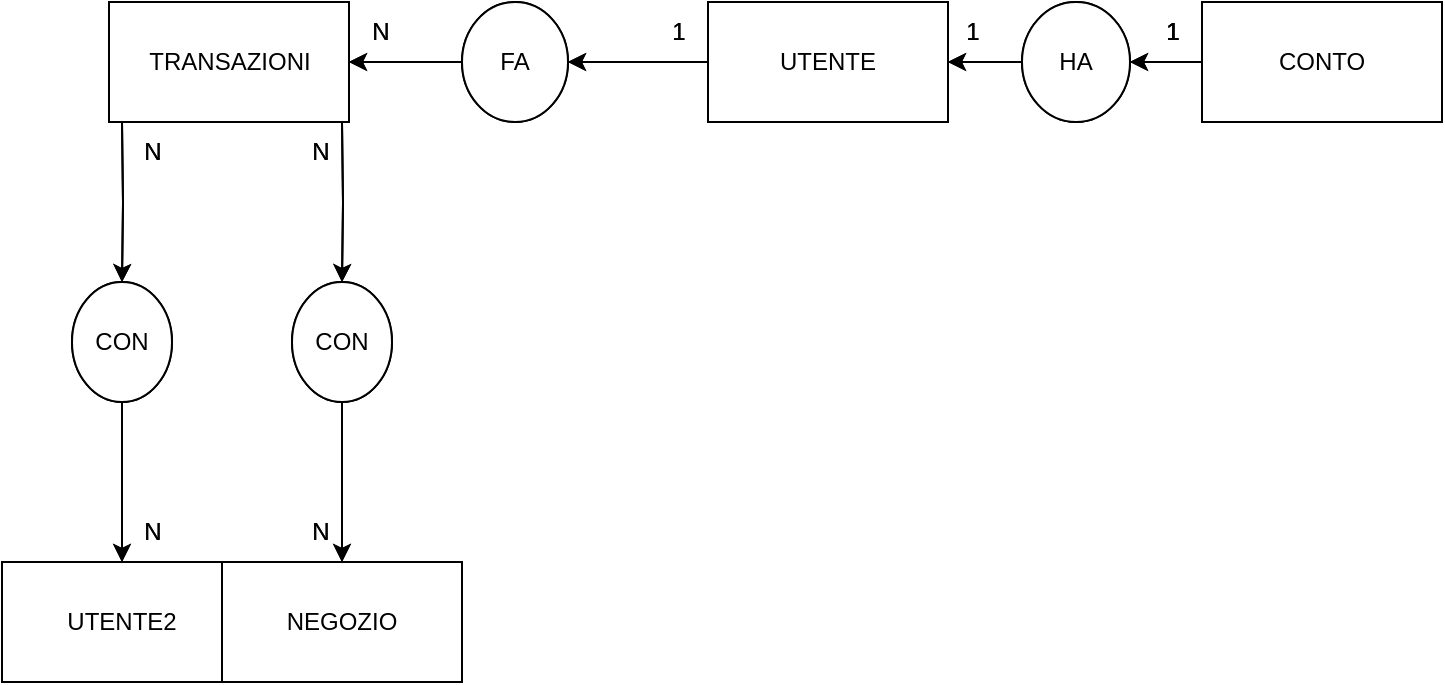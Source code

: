<mxfile version="20.1.1" type="device"><diagram id="aSeGtjzl9EWT7S-t1c5V" name="Page-1"><mxGraphModel dx="1422" dy="786" grid="1" gridSize="10" guides="1" tooltips="1" connect="1" arrows="1" fold="1" page="1" pageScale="1" pageWidth="827" pageHeight="1169" math="0" shadow="0"><root><mxCell id="0"/><mxCell id="1" parent="0"/><mxCell id="aKETYNZHeXu7yju49S2S-4" value="" style="edgeStyle=orthogonalEdgeStyle;rounded=0;orthogonalLoop=1;jettySize=auto;html=1;" edge="1" parent="1" source="aKETYNZHeXu7yju49S2S-2" target="aKETYNZHeXu7yju49S2S-3"><mxGeometry relative="1" as="geometry"/></mxCell><object label="CONTO&lt;br&gt;" Conto="idConto" id="aKETYNZHeXu7yju49S2S-2"><mxCell style="rounded=0;whiteSpace=wrap;html=1;align=center;" vertex="1" parent="1"><mxGeometry x="680" y="40" width="120" height="60" as="geometry"/></mxCell></object><mxCell id="aKETYNZHeXu7yju49S2S-6" value="" style="edgeStyle=orthogonalEdgeStyle;rounded=0;orthogonalLoop=1;jettySize=auto;html=1;" edge="1" parent="1" source="aKETYNZHeXu7yju49S2S-3" target="aKETYNZHeXu7yju49S2S-5"><mxGeometry relative="1" as="geometry"/></mxCell><mxCell id="aKETYNZHeXu7yju49S2S-3" value="HA" style="ellipse;whiteSpace=wrap;html=1;rounded=0;" vertex="1" parent="1"><mxGeometry x="590" y="40" width="54" height="60" as="geometry"/></mxCell><mxCell id="aKETYNZHeXu7yju49S2S-8" value="" style="edgeStyle=orthogonalEdgeStyle;rounded=0;orthogonalLoop=1;jettySize=auto;html=1;" edge="1" parent="1" source="aKETYNZHeXu7yju49S2S-5" target="aKETYNZHeXu7yju49S2S-7"><mxGeometry relative="1" as="geometry"/></mxCell><mxCell id="aKETYNZHeXu7yju49S2S-5" value="UTENTE" style="whiteSpace=wrap;html=1;rounded=0;" vertex="1" parent="1"><mxGeometry x="433" y="40" width="120" height="60" as="geometry"/></mxCell><mxCell id="aKETYNZHeXu7yju49S2S-10" value="" style="edgeStyle=orthogonalEdgeStyle;rounded=0;orthogonalLoop=1;jettySize=auto;html=1;" edge="1" parent="1" source="aKETYNZHeXu7yju49S2S-7" target="aKETYNZHeXu7yju49S2S-9"><mxGeometry relative="1" as="geometry"/></mxCell><mxCell id="aKETYNZHeXu7yju49S2S-7" value="FA" style="ellipse;whiteSpace=wrap;html=1;rounded=0;" vertex="1" parent="1"><mxGeometry x="310" y="40" width="53" height="60" as="geometry"/></mxCell><mxCell id="aKETYNZHeXu7yju49S2S-12" value="" style="edgeStyle=orthogonalEdgeStyle;rounded=0;orthogonalLoop=1;jettySize=auto;html=1;" edge="1" parent="1" target="aKETYNZHeXu7yju49S2S-11"><mxGeometry relative="1" as="geometry"><mxPoint x="140" y="100" as="sourcePoint"/></mxGeometry></mxCell><mxCell id="aKETYNZHeXu7yju49S2S-9" value="TRANSAZIONI" style="whiteSpace=wrap;html=1;rounded=0;" vertex="1" parent="1"><mxGeometry x="133.5" y="40" width="120" height="60" as="geometry"/></mxCell><mxCell id="aKETYNZHeXu7yju49S2S-14" value="" style="edgeStyle=orthogonalEdgeStyle;rounded=0;orthogonalLoop=1;jettySize=auto;html=1;" edge="1" parent="1" source="aKETYNZHeXu7yju49S2S-11" target="aKETYNZHeXu7yju49S2S-13"><mxGeometry relative="1" as="geometry"/></mxCell><mxCell id="aKETYNZHeXu7yju49S2S-11" value="CON" style="ellipse;whiteSpace=wrap;html=1;rounded=0;" vertex="1" parent="1"><mxGeometry x="115" y="180" width="50" height="60" as="geometry"/></mxCell><mxCell id="aKETYNZHeXu7yju49S2S-13" value="UTENTE2" style="whiteSpace=wrap;html=1;rounded=0;" vertex="1" parent="1"><mxGeometry x="80" y="320" width="120" height="60" as="geometry"/></mxCell><mxCell id="aKETYNZHeXu7yju49S2S-20" value="" style="edgeStyle=orthogonalEdgeStyle;rounded=0;orthogonalLoop=1;jettySize=auto;html=1;" edge="1" parent="1" target="aKETYNZHeXu7yju49S2S-22"><mxGeometry relative="1" as="geometry"><mxPoint x="250" y="100" as="sourcePoint"/></mxGeometry></mxCell><mxCell id="aKETYNZHeXu7yju49S2S-21" value="" style="edgeStyle=orthogonalEdgeStyle;rounded=0;orthogonalLoop=1;jettySize=auto;html=1;" edge="1" parent="1" source="aKETYNZHeXu7yju49S2S-22"><mxGeometry relative="1" as="geometry"><mxPoint x="250" y="320" as="targetPoint"/></mxGeometry></mxCell><mxCell id="aKETYNZHeXu7yju49S2S-22" value="CON" style="ellipse;whiteSpace=wrap;html=1;rounded=0;" vertex="1" parent="1"><mxGeometry x="225" y="180" width="50" height="60" as="geometry"/></mxCell><mxCell id="aKETYNZHeXu7yju49S2S-27" value="NEGOZIO" style="whiteSpace=wrap;html=1;rounded=0;" vertex="1" parent="1"><mxGeometry x="190" y="320" width="120" height="60" as="geometry"/></mxCell><mxCell id="aKETYNZHeXu7yju49S2S-28" value="1" style="text;html=1;resizable=0;autosize=1;align=center;verticalAlign=middle;points=[];fillColor=none;strokeColor=none;rounded=0;" vertex="1" parent="1"><mxGeometry x="650" y="40" width="30" height="30" as="geometry"/></mxCell><mxCell id="aKETYNZHeXu7yju49S2S-29" value="1" style="text;html=1;resizable=0;autosize=1;align=center;verticalAlign=middle;points=[];fillColor=none;strokeColor=none;rounded=0;" vertex="1" parent="1"><mxGeometry x="550" y="40" width="30" height="30" as="geometry"/></mxCell><mxCell id="aKETYNZHeXu7yju49S2S-30" value="1" style="text;html=1;resizable=0;autosize=1;align=center;verticalAlign=middle;points=[];fillColor=none;strokeColor=none;rounded=0;" vertex="1" parent="1"><mxGeometry x="403" y="40" width="30" height="30" as="geometry"/></mxCell><mxCell id="aKETYNZHeXu7yju49S2S-31" value="N" style="text;html=1;resizable=0;autosize=1;align=center;verticalAlign=middle;points=[];fillColor=none;strokeColor=none;rounded=0;" vertex="1" parent="1"><mxGeometry x="253.5" y="40" width="30" height="30" as="geometry"/></mxCell><object label="CONTO&lt;br&gt;" Conto="idConto" id="aKETYNZHeXu7yju49S2S-33"><mxCell style="rounded=0;whiteSpace=wrap;html=1;align=center;" vertex="1" parent="1"><mxGeometry x="680" y="40" width="120" height="60" as="geometry"/></mxCell></object><mxCell id="aKETYNZHeXu7yju49S2S-34" value="1" style="text;html=1;resizable=0;autosize=1;align=center;verticalAlign=middle;points=[];fillColor=none;strokeColor=none;rounded=0;" vertex="1" parent="1"><mxGeometry x="650" y="40" width="30" height="30" as="geometry"/></mxCell><mxCell id="aKETYNZHeXu7yju49S2S-35" value="N" style="text;html=1;resizable=0;autosize=1;align=center;verticalAlign=middle;points=[];fillColor=none;strokeColor=none;rounded=0;" vertex="1" parent="1"><mxGeometry x="223.5" y="100" width="30" height="30" as="geometry"/></mxCell><mxCell id="aKETYNZHeXu7yju49S2S-36" value="N" style="text;html=1;resizable=0;autosize=1;align=center;verticalAlign=middle;points=[];fillColor=none;strokeColor=none;rounded=0;" vertex="1" parent="1"><mxGeometry x="223.5" y="290" width="30" height="30" as="geometry"/></mxCell><mxCell id="aKETYNZHeXu7yju49S2S-37" value="N" style="text;html=1;resizable=0;autosize=1;align=center;verticalAlign=middle;points=[];fillColor=none;strokeColor=none;rounded=0;" vertex="1" parent="1"><mxGeometry x="140" y="100" width="30" height="30" as="geometry"/></mxCell><mxCell id="aKETYNZHeXu7yju49S2S-38" value="N" style="text;html=1;resizable=0;autosize=1;align=center;verticalAlign=middle;points=[];fillColor=none;strokeColor=none;rounded=0;" vertex="1" parent="1"><mxGeometry x="140" y="290" width="30" height="30" as="geometry"/></mxCell><mxCell id="aKETYNZHeXu7yju49S2S-39" value="" style="edgeStyle=orthogonalEdgeStyle;rounded=0;orthogonalLoop=1;jettySize=auto;html=1;" edge="1" parent="1" source="aKETYNZHeXu7yju49S2S-40" target="aKETYNZHeXu7yju49S2S-42"><mxGeometry relative="1" as="geometry"/></mxCell><object label="CONTO&lt;br&gt;" Conto="idConto" id="aKETYNZHeXu7yju49S2S-40"><mxCell style="rounded=0;whiteSpace=wrap;html=1;align=center;" vertex="1" parent="1"><mxGeometry x="680" y="40" width="120" height="60" as="geometry"/></mxCell></object><mxCell id="aKETYNZHeXu7yju49S2S-41" value="" style="edgeStyle=orthogonalEdgeStyle;rounded=0;orthogonalLoop=1;jettySize=auto;html=1;" edge="1" parent="1" source="aKETYNZHeXu7yju49S2S-42" target="aKETYNZHeXu7yju49S2S-44"><mxGeometry relative="1" as="geometry"/></mxCell><mxCell id="aKETYNZHeXu7yju49S2S-42" value="HA" style="ellipse;whiteSpace=wrap;html=1;rounded=0;" vertex="1" parent="1"><mxGeometry x="590" y="40" width="54" height="60" as="geometry"/></mxCell><mxCell id="aKETYNZHeXu7yju49S2S-43" value="" style="edgeStyle=orthogonalEdgeStyle;rounded=0;orthogonalLoop=1;jettySize=auto;html=1;" edge="1" parent="1" source="aKETYNZHeXu7yju49S2S-44" target="aKETYNZHeXu7yju49S2S-46"><mxGeometry relative="1" as="geometry"/></mxCell><mxCell id="aKETYNZHeXu7yju49S2S-44" value="UTENTE" style="whiteSpace=wrap;html=1;rounded=0;" vertex="1" parent="1"><mxGeometry x="433" y="40" width="120" height="60" as="geometry"/></mxCell><mxCell id="aKETYNZHeXu7yju49S2S-45" value="" style="edgeStyle=orthogonalEdgeStyle;rounded=0;orthogonalLoop=1;jettySize=auto;html=1;" edge="1" parent="1" source="aKETYNZHeXu7yju49S2S-46" target="aKETYNZHeXu7yju49S2S-48"><mxGeometry relative="1" as="geometry"/></mxCell><mxCell id="aKETYNZHeXu7yju49S2S-46" value="FA" style="ellipse;whiteSpace=wrap;html=1;rounded=0;" vertex="1" parent="1"><mxGeometry x="310" y="40" width="53" height="60" as="geometry"/></mxCell><mxCell id="aKETYNZHeXu7yju49S2S-47" value="" style="edgeStyle=orthogonalEdgeStyle;rounded=0;orthogonalLoop=1;jettySize=auto;html=1;" edge="1" parent="1" target="aKETYNZHeXu7yju49S2S-50"><mxGeometry relative="1" as="geometry"><mxPoint x="140" y="100" as="sourcePoint"/></mxGeometry></mxCell><mxCell id="aKETYNZHeXu7yju49S2S-48" value="TRANSAZIONI" style="whiteSpace=wrap;html=1;rounded=0;" vertex="1" parent="1"><mxGeometry x="133.5" y="40" width="120" height="60" as="geometry"/></mxCell><mxCell id="aKETYNZHeXu7yju49S2S-49" value="" style="edgeStyle=orthogonalEdgeStyle;rounded=0;orthogonalLoop=1;jettySize=auto;html=1;" edge="1" parent="1" source="aKETYNZHeXu7yju49S2S-50" target="aKETYNZHeXu7yju49S2S-51"><mxGeometry relative="1" as="geometry"/></mxCell><mxCell id="aKETYNZHeXu7yju49S2S-50" value="CON" style="ellipse;whiteSpace=wrap;html=1;rounded=0;" vertex="1" parent="1"><mxGeometry x="115" y="180" width="50" height="60" as="geometry"/></mxCell><mxCell id="aKETYNZHeXu7yju49S2S-51" value="UTENTE2" style="whiteSpace=wrap;html=1;rounded=0;" vertex="1" parent="1"><mxGeometry x="80" y="320" width="120" height="60" as="geometry"/></mxCell><mxCell id="aKETYNZHeXu7yju49S2S-52" value="" style="edgeStyle=orthogonalEdgeStyle;rounded=0;orthogonalLoop=1;jettySize=auto;html=1;" edge="1" parent="1" target="aKETYNZHeXu7yju49S2S-54"><mxGeometry relative="1" as="geometry"><mxPoint x="250" y="100" as="sourcePoint"/></mxGeometry></mxCell><mxCell id="aKETYNZHeXu7yju49S2S-53" value="" style="edgeStyle=orthogonalEdgeStyle;rounded=0;orthogonalLoop=1;jettySize=auto;html=1;" edge="1" parent="1" source="aKETYNZHeXu7yju49S2S-54"><mxGeometry relative="1" as="geometry"><mxPoint x="250" y="320" as="targetPoint"/></mxGeometry></mxCell><mxCell id="aKETYNZHeXu7yju49S2S-54" value="CON" style="ellipse;whiteSpace=wrap;html=1;rounded=0;" vertex="1" parent="1"><mxGeometry x="225" y="180" width="50" height="60" as="geometry"/></mxCell><mxCell id="aKETYNZHeXu7yju49S2S-55" value="NEGOZIO" style="whiteSpace=wrap;html=1;rounded=0;" vertex="1" parent="1"><mxGeometry x="190" y="320" width="120" height="60" as="geometry"/></mxCell><mxCell id="aKETYNZHeXu7yju49S2S-56" value="1" style="text;html=1;resizable=0;autosize=1;align=center;verticalAlign=middle;points=[];fillColor=none;strokeColor=none;rounded=0;" vertex="1" parent="1"><mxGeometry x="650" y="40" width="30" height="30" as="geometry"/></mxCell><mxCell id="aKETYNZHeXu7yju49S2S-57" value="1" style="text;html=1;resizable=0;autosize=1;align=center;verticalAlign=middle;points=[];fillColor=none;strokeColor=none;rounded=0;" vertex="1" parent="1"><mxGeometry x="550" y="40" width="30" height="30" as="geometry"/></mxCell><mxCell id="aKETYNZHeXu7yju49S2S-58" value="1" style="text;html=1;resizable=0;autosize=1;align=center;verticalAlign=middle;points=[];fillColor=none;strokeColor=none;rounded=0;" vertex="1" parent="1"><mxGeometry x="403" y="40" width="30" height="30" as="geometry"/></mxCell><mxCell id="aKETYNZHeXu7yju49S2S-59" value="N" style="text;html=1;resizable=0;autosize=1;align=center;verticalAlign=middle;points=[];fillColor=none;strokeColor=none;rounded=0;" vertex="1" parent="1"><mxGeometry x="253.5" y="40" width="30" height="30" as="geometry"/></mxCell><object label="CONTO&lt;br&gt;" Conto="idConto" id="aKETYNZHeXu7yju49S2S-60"><mxCell style="rounded=0;whiteSpace=wrap;html=1;align=center;" vertex="1" parent="1"><mxGeometry x="680" y="40" width="120" height="60" as="geometry"/></mxCell></object><mxCell id="aKETYNZHeXu7yju49S2S-61" value="1" style="text;html=1;resizable=0;autosize=1;align=center;verticalAlign=middle;points=[];fillColor=none;strokeColor=none;rounded=0;" vertex="1" parent="1"><mxGeometry x="650" y="40" width="30" height="30" as="geometry"/></mxCell><mxCell id="aKETYNZHeXu7yju49S2S-62" value="N" style="text;html=1;resizable=0;autosize=1;align=center;verticalAlign=middle;points=[];fillColor=none;strokeColor=none;rounded=0;" vertex="1" parent="1"><mxGeometry x="223.5" y="100" width="30" height="30" as="geometry"/></mxCell><mxCell id="aKETYNZHeXu7yju49S2S-63" value="N" style="text;html=1;resizable=0;autosize=1;align=center;verticalAlign=middle;points=[];fillColor=none;strokeColor=none;rounded=0;" vertex="1" parent="1"><mxGeometry x="223.5" y="290" width="30" height="30" as="geometry"/></mxCell><mxCell id="aKETYNZHeXu7yju49S2S-64" value="N" style="text;html=1;resizable=0;autosize=1;align=center;verticalAlign=middle;points=[];fillColor=none;strokeColor=none;rounded=0;" vertex="1" parent="1"><mxGeometry x="140" y="100" width="30" height="30" as="geometry"/></mxCell><mxCell id="aKETYNZHeXu7yju49S2S-65" value="N" style="text;html=1;resizable=0;autosize=1;align=center;verticalAlign=middle;points=[];fillColor=none;strokeColor=none;rounded=0;" vertex="1" parent="1"><mxGeometry x="140" y="290" width="30" height="30" as="geometry"/></mxCell></root></mxGraphModel></diagram></mxfile>